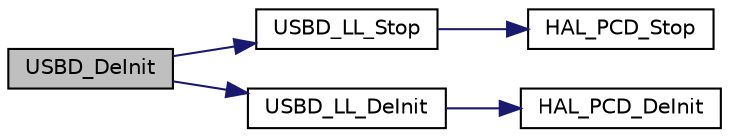 digraph "USBD_DeInit"
{
  edge [fontname="Helvetica",fontsize="10",labelfontname="Helvetica",labelfontsize="10"];
  node [fontname="Helvetica",fontsize="10",shape=record];
  rankdir="LR";
  Node2 [label="USBD_DeInit",height=0.2,width=0.4,color="black", fillcolor="grey75", style="filled", fontcolor="black"];
  Node2 -> Node3 [color="midnightblue",fontsize="10",style="solid",fontname="Helvetica"];
  Node3 [label="USBD_LL_Stop",height=0.2,width=0.4,color="black", fillcolor="white", style="filled",URL="$group___u_s_b_d___c_o_r_e___exported___functions_prototype.html#gac522b28139c1868a2e24d044fc8288fd",tooltip="Stops the Low Level portion of the Device driver. "];
  Node3 -> Node4 [color="midnightblue",fontsize="10",style="solid",fontname="Helvetica"];
  Node4 [label="HAL_PCD_Stop",height=0.2,width=0.4,color="black", fillcolor="white", style="filled",URL="$group___p_c_d___exported___functions___group2.html#gad2e6055aea6458c0aec7df9c8ab7abab"];
  Node2 -> Node5 [color="midnightblue",fontsize="10",style="solid",fontname="Helvetica"];
  Node5 [label="USBD_LL_DeInit",height=0.2,width=0.4,color="black", fillcolor="white", style="filled",URL="$group___u_s_b_d___c_o_r_e___exported___functions_prototype.html#gaae9bfb6a27b11f232fc55a1d1b28be24",tooltip="De-Initializes the Low Level portion of the Device driver. "];
  Node5 -> Node6 [color="midnightblue",fontsize="10",style="solid",fontname="Helvetica"];
  Node6 [label="HAL_PCD_DeInit",height=0.2,width=0.4,color="black", fillcolor="white", style="filled",URL="$group___p_c_d___exported___functions___group1.html#gaf16d6b4eab71321e49998f13d00e38f0"];
}
